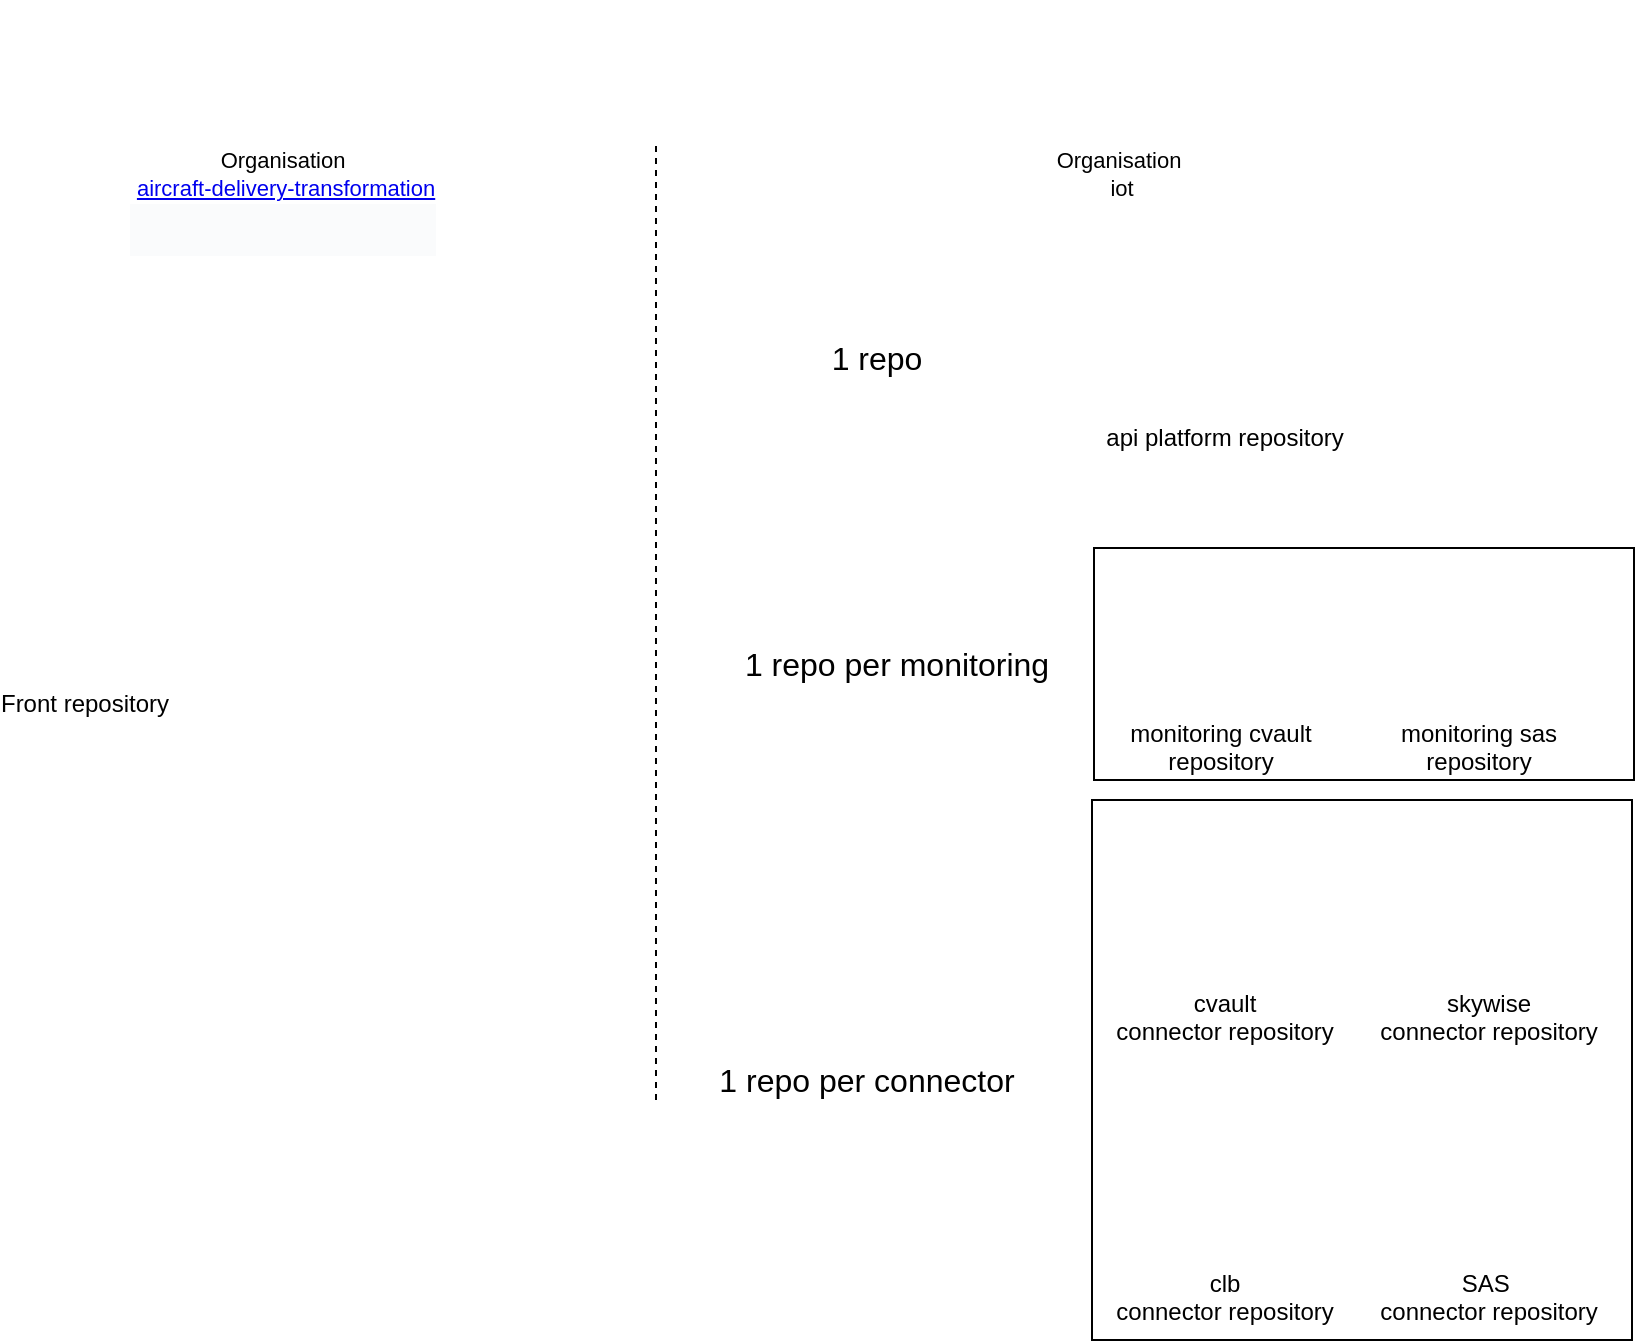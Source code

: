 <mxfile version="13.1.1" type="github">
  <diagram id="ZieNJUuBfNxr683kOoOD" name="Page-1">
    <mxGraphModel dx="1370" dy="717" grid="1" gridSize="10" guides="1" tooltips="1" connect="1" arrows="1" fold="1" page="1" pageScale="1" pageWidth="850" pageHeight="1100" math="0" shadow="0">
      <root>
        <mxCell id="0" />
        <mxCell id="1" parent="0" />
        <mxCell id="HoR6jKGoqs6wjyYa6Poe-20" value="" style="rounded=0;whiteSpace=wrap;html=1;fontColor=#3333FF;" vertex="1" parent="1">
          <mxGeometry x="619" y="284" width="270" height="116" as="geometry" />
        </mxCell>
        <mxCell id="HoR6jKGoqs6wjyYa6Poe-19" value="" style="whiteSpace=wrap;html=1;aspect=fixed;fontColor=#3333FF;" vertex="1" parent="1">
          <mxGeometry x="618" y="410" width="270" height="270" as="geometry" />
        </mxCell>
        <mxCell id="HoR6jKGoqs6wjyYa6Poe-3" value="Front repository" style="shape=image;html=1;verticalAlign=top;verticalLabelPosition=bottom;labelBackgroundColor=#ffffff;imageAspect=0;aspect=fixed;image=https://cdn0.iconfinder.com/data/icons/long-shadow-web-icons/512/github-128.png" vertex="1" parent="1">
          <mxGeometry x="80" y="280" width="68" height="68" as="geometry" />
        </mxCell>
        <mxCell id="HoR6jKGoqs6wjyYa6Poe-4" value="&lt;font style=&quot;font-size: 11px&quot; color=&quot;#000000&quot;&gt;Organisation&lt;br&gt;&amp;nbsp;&lt;a class=&quot;url fn&quot; href=&quot;https://github.airbus.corp/aircraft-delivery-transformation&quot; style=&quot;box-sizing: border-box&quot;&gt;aircraft-delivery-transformation&lt;br&gt;&lt;/a&gt;&lt;/font&gt;&lt;h1 class=&quot;public  d-flex flex-wrap flex-items-center break-word float-none&quot; style=&quot;box-sizing: border-box ; margin: 0px ; font-weight: 400 ; line-height: 26px ; position: relative ; max-width: 635px ; font-family: , &amp;#34;blinkmacsystemfont&amp;#34; , &amp;#34;segoe ui&amp;#34; , &amp;#34;helvetica&amp;#34; , &amp;#34;arial&amp;#34; , sans-serif , &amp;#34;apple color emoji&amp;#34; , &amp;#34;segoe ui emoji&amp;#34; ; background-color: rgb(250 , 251 , 252) ; word-break: break-word ; overflow-wrap: break-word ; display: flex&quot;&gt;&lt;div style=&quot;font-size: 18px&quot;&gt;&lt;br&gt;&lt;/div&gt;&lt;/h1&gt;" style="shape=image;html=1;verticalAlign=top;verticalLabelPosition=bottom;labelBackgroundColor=#ffffff;imageAspect=0;aspect=fixed;image=https://cdn1.iconfinder.com/data/icons/picons-social/57/github-128.png;fontColor=#3333FF;" vertex="1" parent="1">
          <mxGeometry x="180" y="10" width="66" height="66" as="geometry" />
        </mxCell>
        <mxCell id="HoR6jKGoqs6wjyYa6Poe-5" value="" style="endArrow=none;dashed=1;html=1;fontColor=#3333FF;" edge="1" parent="1">
          <mxGeometry width="50" height="50" relative="1" as="geometry">
            <mxPoint x="400" y="560" as="sourcePoint" />
            <mxPoint x="400" y="80" as="targetPoint" />
          </mxGeometry>
        </mxCell>
        <mxCell id="HoR6jKGoqs6wjyYa6Poe-6" value="&lt;font style=&quot;font-size: 11px&quot; color=&quot;#000000&quot;&gt;Organisation&lt;br&gt;&amp;nbsp;iot&lt;br&gt;&lt;/font&gt;" style="shape=image;html=1;verticalAlign=top;verticalLabelPosition=bottom;labelBackgroundColor=#ffffff;imageAspect=0;aspect=fixed;image=https://cdn1.iconfinder.com/data/icons/picons-social/57/github-128.png;fontColor=#3333FF;" vertex="1" parent="1">
          <mxGeometry x="600" y="14" width="62" height="62" as="geometry" />
        </mxCell>
        <mxCell id="HoR6jKGoqs6wjyYa6Poe-8" value="api platform repository" style="shape=image;html=1;verticalAlign=top;verticalLabelPosition=bottom;labelBackgroundColor=#ffffff;imageAspect=0;aspect=fixed;image=https://cdn0.iconfinder.com/data/icons/long-shadow-web-icons/512/github-128.png" vertex="1" parent="1">
          <mxGeometry x="658.5" y="163.5" width="51" height="51" as="geometry" />
        </mxCell>
        <mxCell id="HoR6jKGoqs6wjyYa6Poe-9" value="cvault &lt;br&gt;connector repository" style="shape=image;html=1;verticalAlign=top;verticalLabelPosition=bottom;labelBackgroundColor=#ffffff;imageAspect=0;aspect=fixed;image=https://cdn0.iconfinder.com/data/icons/long-shadow-web-icons/512/github-128.png" vertex="1" parent="1">
          <mxGeometry x="650" y="430" width="68" height="68" as="geometry" />
        </mxCell>
        <mxCell id="HoR6jKGoqs6wjyYa6Poe-10" value="monitoring sas&lt;br&gt;repository" style="shape=image;html=1;verticalAlign=top;verticalLabelPosition=bottom;labelBackgroundColor=#ffffff;imageAspect=0;aspect=fixed;image=https://cdn0.iconfinder.com/data/icons/long-shadow-web-icons/512/github-128.png" vertex="1" parent="1">
          <mxGeometry x="779" y="300" width="63" height="63" as="geometry" />
        </mxCell>
        <mxCell id="HoR6jKGoqs6wjyYa6Poe-11" value="monitoring cvault&lt;br&gt;repository" style="shape=image;html=1;verticalAlign=top;verticalLabelPosition=bottom;labelBackgroundColor=#ffffff;imageAspect=0;aspect=fixed;image=https://cdn0.iconfinder.com/data/icons/long-shadow-web-icons/512/github-128.png" vertex="1" parent="1">
          <mxGeometry x="650" y="300" width="63" height="63" as="geometry" />
        </mxCell>
        <mxCell id="HoR6jKGoqs6wjyYa6Poe-14" value="skywise&lt;br&gt;connector repository" style="shape=image;html=1;verticalAlign=top;verticalLabelPosition=bottom;labelBackgroundColor=#ffffff;imageAspect=0;aspect=fixed;image=https://cdn0.iconfinder.com/data/icons/long-shadow-web-icons/512/github-128.png" vertex="1" parent="1">
          <mxGeometry x="782" y="430" width="68" height="68" as="geometry" />
        </mxCell>
        <mxCell id="HoR6jKGoqs6wjyYa6Poe-15" value="SAS&amp;nbsp;&lt;br&gt;connector repository" style="shape=image;html=1;verticalAlign=top;verticalLabelPosition=bottom;labelBackgroundColor=#ffffff;imageAspect=0;aspect=fixed;image=https://cdn0.iconfinder.com/data/icons/long-shadow-web-icons/512/github-128.png" vertex="1" parent="1">
          <mxGeometry x="782" y="570" width="68" height="68" as="geometry" />
        </mxCell>
        <mxCell id="HoR6jKGoqs6wjyYa6Poe-17" value="clb&lt;br&gt;connector repository" style="shape=image;html=1;verticalAlign=top;verticalLabelPosition=bottom;labelBackgroundColor=#ffffff;imageAspect=0;aspect=fixed;image=https://cdn0.iconfinder.com/data/icons/long-shadow-web-icons/512/github-128.png" vertex="1" parent="1">
          <mxGeometry x="650" y="570" width="68" height="68" as="geometry" />
        </mxCell>
        <mxCell id="HoR6jKGoqs6wjyYa6Poe-18" value="&lt;font style=&quot;font-size: 16px&quot; color=&quot;#000000&quot;&gt;1 repo per connector&lt;/font&gt;" style="text;html=1;align=center;verticalAlign=middle;resizable=0;points=[];autosize=1;fontColor=#3333FF;" vertex="1" parent="1">
          <mxGeometry x="425" y="540" width="160" height="20" as="geometry" />
        </mxCell>
        <mxCell id="HoR6jKGoqs6wjyYa6Poe-21" value="&lt;font style=&quot;font-size: 16px&quot; color=&quot;#000000&quot;&gt;1 repo per monitoring&lt;/font&gt;" style="text;html=1;align=center;verticalAlign=middle;resizable=0;points=[];autosize=1;fontColor=#3333FF;" vertex="1" parent="1">
          <mxGeometry x="435" y="332" width="170" height="20" as="geometry" />
        </mxCell>
        <mxCell id="HoR6jKGoqs6wjyYa6Poe-25" value="&lt;font style=&quot;font-size: 16px&quot; color=&quot;#000000&quot;&gt;1 repo&lt;/font&gt;" style="text;html=1;align=center;verticalAlign=middle;resizable=0;points=[];autosize=1;fontColor=#3333FF;" vertex="1" parent="1">
          <mxGeometry x="480" y="179" width="60" height="20" as="geometry" />
        </mxCell>
      </root>
    </mxGraphModel>
  </diagram>
</mxfile>
